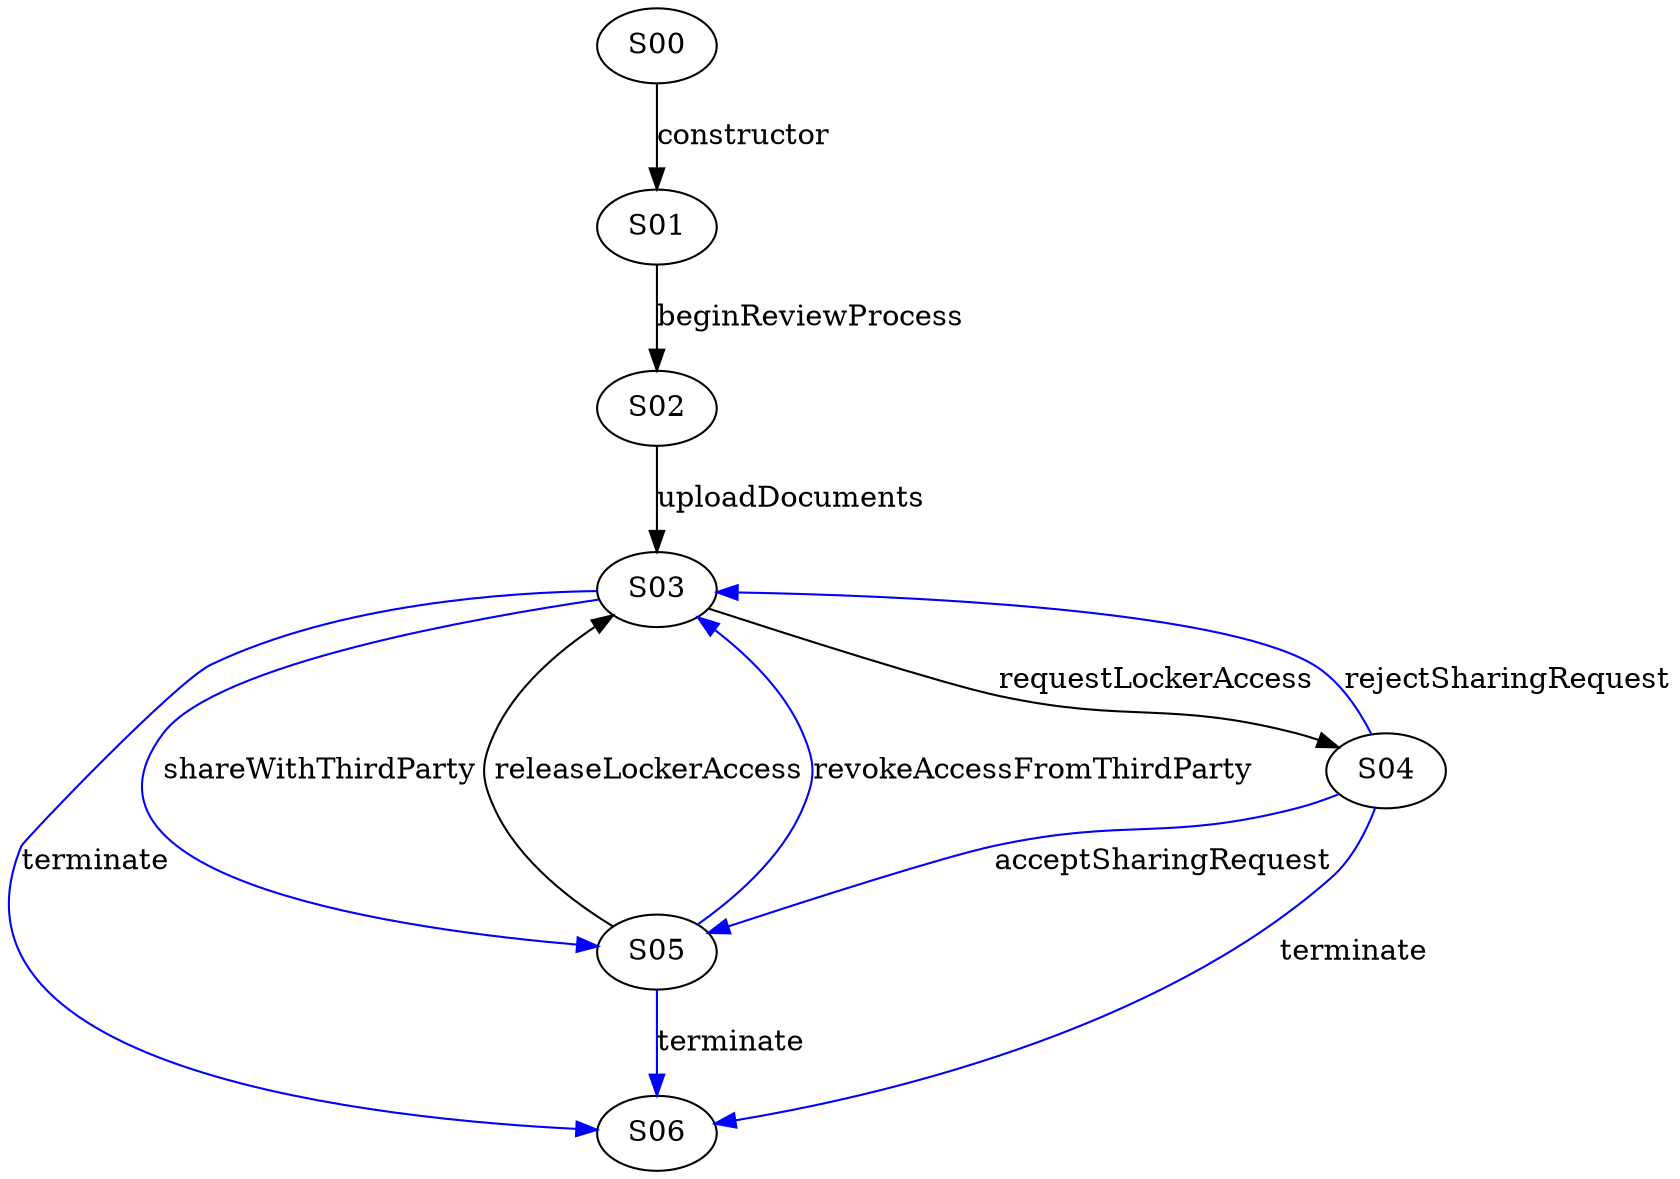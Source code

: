 digraph {

S00->S01 [label="constructor", style="", color="black"]
S02->S03 [label="uploadDocuments", style="", color="black"]
S05->S03 [label="releaseLockerAccess", style="", color="black"]
S03->S06 [label="terminate", style="", color="blue"]
S03->S04 [label="requestLockerAccess", style="", color="black"]
S04->S05 [label="acceptSharingRequest", style="", color="blue"]
S05->S06 [label="terminate", style="", color="blue"]
S01->S02 [label="beginReviewProcess", style="", color="black"]
S05->S03 [label="revokeAccessFromThirdParty", style="", color="blue"]
S04->S03 [label="rejectSharingRequest", style="", color="blue"]
S03->S05 [label="shareWithThirdParty", style="", color="blue"]
S04->S06 [label="terminate", style="", color="blue"]
}